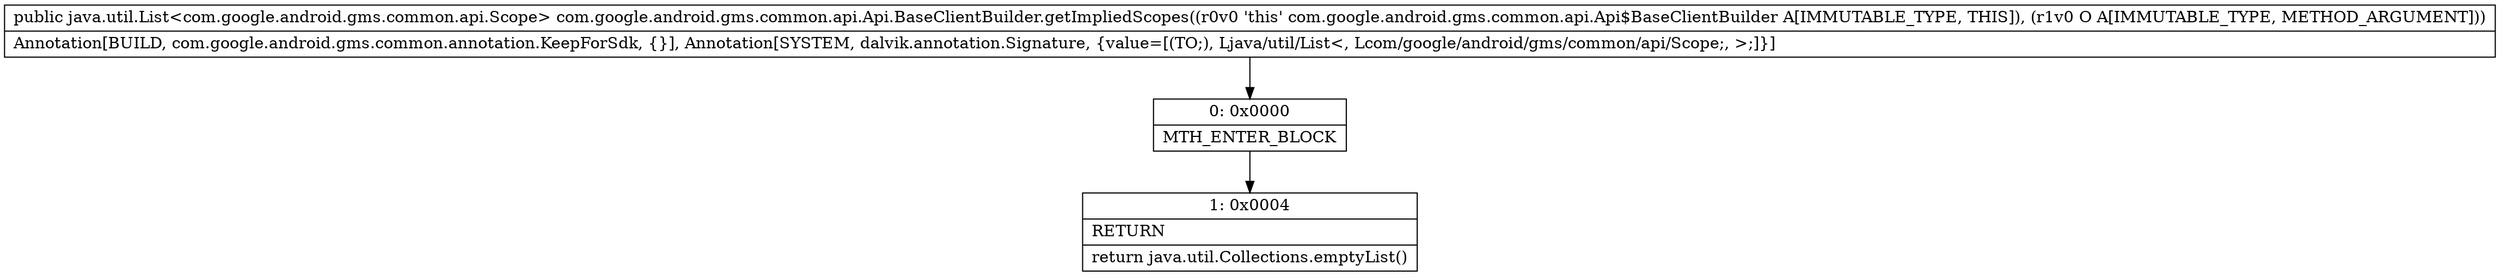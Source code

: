 digraph "CFG forcom.google.android.gms.common.api.Api.BaseClientBuilder.getImpliedScopes(Ljava\/lang\/Object;)Ljava\/util\/List;" {
Node_0 [shape=record,label="{0\:\ 0x0000|MTH_ENTER_BLOCK\l}"];
Node_1 [shape=record,label="{1\:\ 0x0004|RETURN\l|return java.util.Collections.emptyList()\l}"];
MethodNode[shape=record,label="{public java.util.List\<com.google.android.gms.common.api.Scope\> com.google.android.gms.common.api.Api.BaseClientBuilder.getImpliedScopes((r0v0 'this' com.google.android.gms.common.api.Api$BaseClientBuilder A[IMMUTABLE_TYPE, THIS]), (r1v0 O A[IMMUTABLE_TYPE, METHOD_ARGUMENT]))  | Annotation[BUILD, com.google.android.gms.common.annotation.KeepForSdk, \{\}], Annotation[SYSTEM, dalvik.annotation.Signature, \{value=[(TO;), Ljava\/util\/List\<, Lcom\/google\/android\/gms\/common\/api\/Scope;, \>;]\}]\l}"];
MethodNode -> Node_0;
Node_0 -> Node_1;
}

